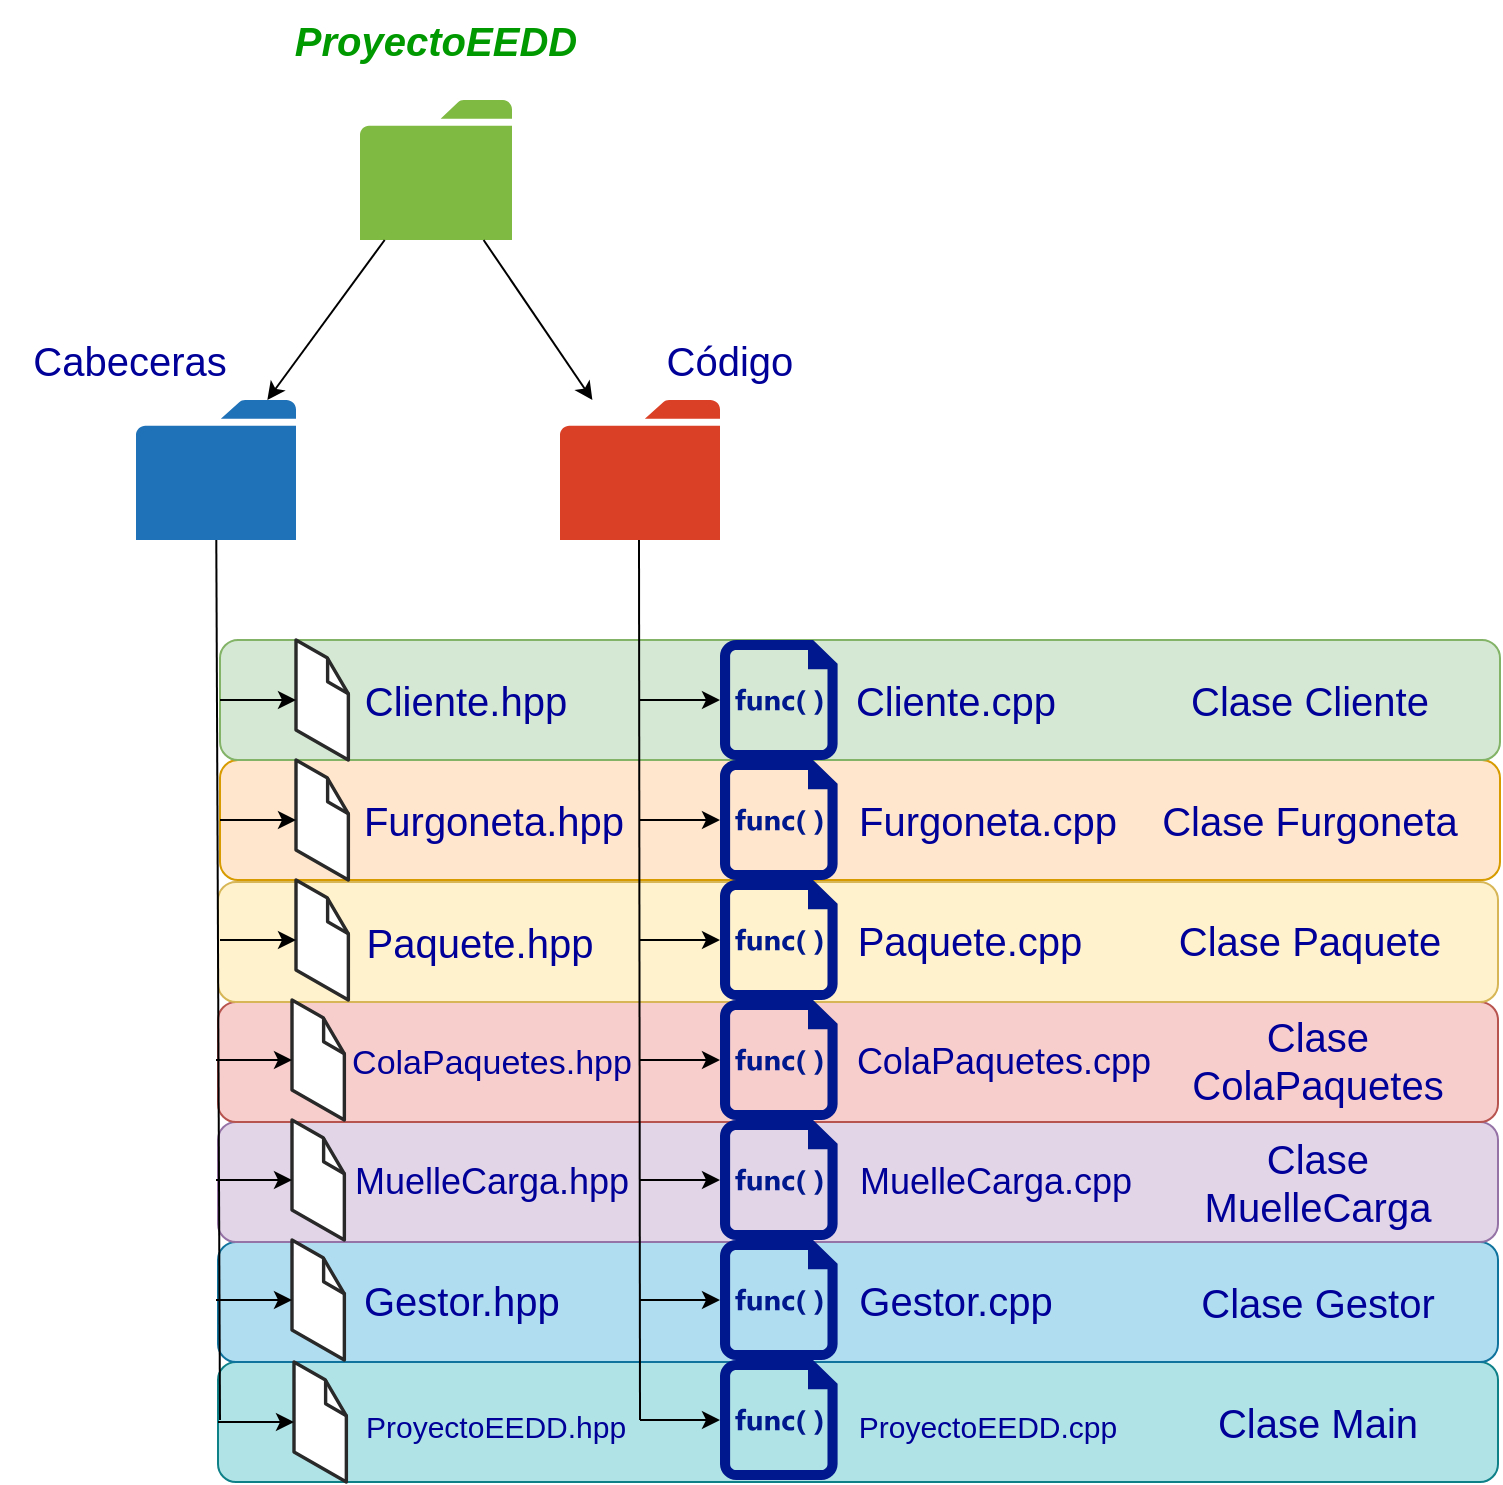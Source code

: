 <mxfile version="20.5.1" type="device"><diagram id="4078iwhWGoRj34AY_e26" name="Página-1"><mxGraphModel dx="1422" dy="762" grid="1" gridSize="10" guides="1" tooltips="1" connect="1" arrows="1" fold="1" page="1" pageScale="1" pageWidth="827" pageHeight="1169" math="0" shadow="0"><root><mxCell id="0"/><mxCell id="1" parent="0"/><mxCell id="88983EZOAUHpk7LaGvqL-78" value="" style="rounded=1;whiteSpace=wrap;html=1;fontSize=20;strokeColor=#0e8088;fillColor=#b0e3e6;" vertex="1" parent="1"><mxGeometry x="119" y="721" width="640" height="60" as="geometry"/></mxCell><mxCell id="88983EZOAUHpk7LaGvqL-66" value="" style="rounded=1;whiteSpace=wrap;html=1;fontSize=20;strokeColor=#10739e;fillColor=#b1ddf0;" vertex="1" parent="1"><mxGeometry x="119" y="661" width="640" height="60" as="geometry"/></mxCell><mxCell id="88983EZOAUHpk7LaGvqL-65" value="" style="rounded=1;whiteSpace=wrap;html=1;fontSize=20;strokeColor=#9673a6;fillColor=#e1d5e7;" vertex="1" parent="1"><mxGeometry x="119" y="601" width="640" height="60" as="geometry"/></mxCell><mxCell id="88983EZOAUHpk7LaGvqL-64" value="" style="rounded=1;whiteSpace=wrap;html=1;fontSize=20;strokeColor=#b85450;fillColor=#f8cecc;" vertex="1" parent="1"><mxGeometry x="119" y="541" width="640" height="60" as="geometry"/></mxCell><mxCell id="88983EZOAUHpk7LaGvqL-63" value="" style="rounded=1;whiteSpace=wrap;html=1;fontSize=20;strokeColor=#d6b656;fillColor=#fff2cc;" vertex="1" parent="1"><mxGeometry x="119" y="481" width="640" height="60" as="geometry"/></mxCell><mxCell id="88983EZOAUHpk7LaGvqL-62" value="" style="rounded=1;whiteSpace=wrap;html=1;fontSize=20;strokeColor=#d79b00;fillColor=#ffe6cc;" vertex="1" parent="1"><mxGeometry x="120" y="420" width="640" height="60" as="geometry"/></mxCell><mxCell id="88983EZOAUHpk7LaGvqL-35" value="" style="rounded=1;whiteSpace=wrap;html=1;fontSize=20;strokeColor=#82b366;fillColor=#d5e8d4;" vertex="1" parent="1"><mxGeometry x="120" y="360" width="640" height="60" as="geometry"/></mxCell><mxCell id="88983EZOAUHpk7LaGvqL-1" value="" style="sketch=0;aspect=fixed;pointerEvents=1;shadow=0;dashed=0;html=1;strokeColor=none;labelPosition=center;verticalLabelPosition=bottom;verticalAlign=top;align=center;fillColor=#00188D;shape=mxgraph.mscae.enterprise.code_file" vertex="1" parent="1"><mxGeometry x="370" y="360" width="58.8" height="60" as="geometry"/></mxCell><mxCell id="88983EZOAUHpk7LaGvqL-2" value="" style="verticalLabelPosition=bottom;html=1;verticalAlign=top;strokeWidth=1;align=center;outlineConnect=0;dashed=0;outlineConnect=0;shape=mxgraph.aws3d.file;aspect=fixed;strokeColor=#292929;" vertex="1" parent="1"><mxGeometry x="158" y="360" width="26.18" height="60" as="geometry"/></mxCell><mxCell id="88983EZOAUHpk7LaGvqL-4" value="" style="sketch=0;pointerEvents=1;shadow=0;dashed=0;html=1;strokeColor=none;labelPosition=center;verticalLabelPosition=bottom;verticalAlign=top;outlineConnect=0;align=center;shape=mxgraph.office.concepts.folder;fillColor=#7FBA42;" vertex="1" parent="1"><mxGeometry x="190" y="90" width="76" height="70" as="geometry"/></mxCell><mxCell id="88983EZOAUHpk7LaGvqL-5" value="" style="sketch=0;pointerEvents=1;shadow=0;dashed=0;html=1;strokeColor=none;labelPosition=center;verticalLabelPosition=bottom;verticalAlign=top;outlineConnect=0;align=center;shape=mxgraph.office.concepts.folder;fillColor=#2072B8;" vertex="1" parent="1"><mxGeometry x="78" y="240" width="80" height="70" as="geometry"/></mxCell><mxCell id="88983EZOAUHpk7LaGvqL-6" value="" style="sketch=0;pointerEvents=1;shadow=0;dashed=0;html=1;strokeColor=none;labelPosition=center;verticalLabelPosition=bottom;verticalAlign=top;outlineConnect=0;align=center;shape=mxgraph.office.concepts.folder;fillColor=#DA4026;" vertex="1" parent="1"><mxGeometry x="290" y="240" width="80" height="70" as="geometry"/></mxCell><mxCell id="88983EZOAUHpk7LaGvqL-7" value="&lt;font color=&quot;#009900&quot; style=&quot;font-size: 20px;&quot;&gt;&lt;b style=&quot;&quot;&gt;&lt;i style=&quot;&quot;&gt;ProyectoEEDD&lt;/i&gt;&lt;/b&gt;&lt;/font&gt;" style="text;html=1;strokeColor=none;fillColor=none;align=center;verticalAlign=middle;whiteSpace=wrap;rounded=0;" vertex="1" parent="1"><mxGeometry x="158" y="40" width="140" height="40" as="geometry"/></mxCell><mxCell id="88983EZOAUHpk7LaGvqL-8" value="" style="endArrow=classic;html=1;rounded=0;fontSize=20;fontColor=#009900;" edge="1" parent="1" source="88983EZOAUHpk7LaGvqL-4" target="88983EZOAUHpk7LaGvqL-6"><mxGeometry width="50" height="50" relative="1" as="geometry"><mxPoint x="390" y="410" as="sourcePoint"/><mxPoint x="440" y="360" as="targetPoint"/></mxGeometry></mxCell><mxCell id="88983EZOAUHpk7LaGvqL-9" value="" style="endArrow=classic;html=1;rounded=0;fontSize=20;fontColor=#009900;" edge="1" parent="1" source="88983EZOAUHpk7LaGvqL-4" target="88983EZOAUHpk7LaGvqL-5"><mxGeometry width="50" height="50" relative="1" as="geometry"><mxPoint x="168.2" y="190" as="sourcePoint"/><mxPoint x="222.6" y="270" as="targetPoint"/></mxGeometry></mxCell><mxCell id="88983EZOAUHpk7LaGvqL-10" value="&lt;font color=&quot;#000099&quot;&gt;Cabeceras&lt;/font&gt;" style="text;html=1;strokeColor=none;fillColor=none;align=center;verticalAlign=middle;whiteSpace=wrap;rounded=0;fontSize=20;fontColor=#009900;" vertex="1" parent="1"><mxGeometry x="10" y="200" width="130" height="40" as="geometry"/></mxCell><mxCell id="88983EZOAUHpk7LaGvqL-11" value="&lt;font color=&quot;#000099&quot;&gt;Código&lt;br&gt;&lt;/font&gt;" style="text;html=1;strokeColor=none;fillColor=none;align=center;verticalAlign=middle;whiteSpace=wrap;rounded=0;fontSize=20;fontColor=#009900;" vertex="1" parent="1"><mxGeometry x="310" y="200" width="130" height="40" as="geometry"/></mxCell><mxCell id="88983EZOAUHpk7LaGvqL-12" value="" style="endArrow=none;html=1;rounded=0;fontSize=20;fontColor=#000099;" edge="1" parent="1" target="88983EZOAUHpk7LaGvqL-5"><mxGeometry width="50" height="50" relative="1" as="geometry"><mxPoint x="120" y="750" as="sourcePoint"/><mxPoint x="90" y="320" as="targetPoint"/></mxGeometry></mxCell><mxCell id="88983EZOAUHpk7LaGvqL-13" value="" style="endArrow=none;html=1;rounded=0;fontSize=20;fontColor=#000099;" edge="1" parent="1"><mxGeometry width="50" height="50" relative="1" as="geometry"><mxPoint x="330" y="750" as="sourcePoint"/><mxPoint x="329.5" y="310" as="targetPoint"/></mxGeometry></mxCell><mxCell id="88983EZOAUHpk7LaGvqL-14" value="" style="endArrow=classic;html=1;rounded=0;fontSize=20;fontColor=#000099;" edge="1" parent="1" target="88983EZOAUHpk7LaGvqL-2"><mxGeometry width="50" height="50" relative="1" as="geometry"><mxPoint x="120" y="390" as="sourcePoint"/><mxPoint x="180" y="440" as="targetPoint"/></mxGeometry></mxCell><mxCell id="88983EZOAUHpk7LaGvqL-16" value="" style="endArrow=classic;html=1;rounded=0;fontSize=20;fontColor=#000099;entryX=0;entryY=0.5;entryDx=0;entryDy=0;entryPerimeter=0;" edge="1" parent="1" target="88983EZOAUHpk7LaGvqL-1"><mxGeometry width="50" height="50" relative="1" as="geometry"><mxPoint x="330" y="390" as="sourcePoint"/><mxPoint x="440" y="360" as="targetPoint"/></mxGeometry></mxCell><mxCell id="88983EZOAUHpk7LaGvqL-17" value="Clase Cliente" style="text;html=1;strokeColor=none;fillColor=none;align=center;verticalAlign=middle;whiteSpace=wrap;rounded=0;fontSize=20;fontColor=#000099;" vertex="1" parent="1"><mxGeometry x="580" y="365" width="170" height="50" as="geometry"/></mxCell><mxCell id="88983EZOAUHpk7LaGvqL-18" value="Cliente.hpp" style="text;html=1;strokeColor=none;fillColor=none;align=center;verticalAlign=middle;whiteSpace=wrap;rounded=0;fontSize=20;fontColor=#000099;" vertex="1" parent="1"><mxGeometry x="158" y="365" width="170" height="50" as="geometry"/></mxCell><mxCell id="88983EZOAUHpk7LaGvqL-19" value="Cliente.cpp" style="text;html=1;strokeColor=none;fillColor=none;align=center;verticalAlign=middle;whiteSpace=wrap;rounded=0;fontSize=20;fontColor=#000099;" vertex="1" parent="1"><mxGeometry x="403" y="365" width="170" height="50" as="geometry"/></mxCell><mxCell id="88983EZOAUHpk7LaGvqL-20" value="" style="sketch=0;aspect=fixed;pointerEvents=1;shadow=0;dashed=0;html=1;strokeColor=none;labelPosition=center;verticalLabelPosition=bottom;verticalAlign=top;align=center;fillColor=#00188D;shape=mxgraph.mscae.enterprise.code_file" vertex="1" parent="1"><mxGeometry x="370" y="420" width="58.8" height="60" as="geometry"/></mxCell><mxCell id="88983EZOAUHpk7LaGvqL-21" value="" style="endArrow=classic;html=1;rounded=0;fontSize=20;fontColor=#000099;entryX=0;entryY=0.5;entryDx=0;entryDy=0;entryPerimeter=0;" edge="1" parent="1" target="88983EZOAUHpk7LaGvqL-20"><mxGeometry width="50" height="50" relative="1" as="geometry"><mxPoint x="330" y="450" as="sourcePoint"/><mxPoint x="440" y="420" as="targetPoint"/></mxGeometry></mxCell><mxCell id="88983EZOAUHpk7LaGvqL-22" value="Furgoneta.cpp" style="text;html=1;strokeColor=none;fillColor=none;align=center;verticalAlign=middle;whiteSpace=wrap;rounded=0;fontSize=20;fontColor=#000099;" vertex="1" parent="1"><mxGeometry x="418.8" y="425" width="170" height="50" as="geometry"/></mxCell><mxCell id="88983EZOAUHpk7LaGvqL-23" value="" style="sketch=0;aspect=fixed;pointerEvents=1;shadow=0;dashed=0;html=1;strokeColor=none;labelPosition=center;verticalLabelPosition=bottom;verticalAlign=top;align=center;fillColor=#00188D;shape=mxgraph.mscae.enterprise.code_file" vertex="1" parent="1"><mxGeometry x="370" y="480" width="58.8" height="60" as="geometry"/></mxCell><mxCell id="88983EZOAUHpk7LaGvqL-24" value="" style="endArrow=classic;html=1;rounded=0;fontSize=20;fontColor=#000099;entryX=0;entryY=0.5;entryDx=0;entryDy=0;entryPerimeter=0;" edge="1" parent="1" target="88983EZOAUHpk7LaGvqL-23"><mxGeometry width="50" height="50" relative="1" as="geometry"><mxPoint x="330" y="510" as="sourcePoint"/><mxPoint x="440" y="480" as="targetPoint"/></mxGeometry></mxCell><mxCell id="88983EZOAUHpk7LaGvqL-25" value="Paquete.cpp" style="text;html=1;strokeColor=none;fillColor=none;align=center;verticalAlign=middle;whiteSpace=wrap;rounded=0;fontSize=20;fontColor=#000099;" vertex="1" parent="1"><mxGeometry x="410" y="485" width="170" height="50" as="geometry"/></mxCell><mxCell id="88983EZOAUHpk7LaGvqL-26" value="" style="verticalLabelPosition=bottom;html=1;verticalAlign=top;strokeWidth=1;align=center;outlineConnect=0;dashed=0;outlineConnect=0;shape=mxgraph.aws3d.file;aspect=fixed;strokeColor=#292929;" vertex="1" parent="1"><mxGeometry x="158" y="420" width="26.18" height="60" as="geometry"/></mxCell><mxCell id="88983EZOAUHpk7LaGvqL-27" value="" style="endArrow=classic;html=1;rounded=0;fontSize=20;fontColor=#000099;" edge="1" parent="1" target="88983EZOAUHpk7LaGvqL-26"><mxGeometry width="50" height="50" relative="1" as="geometry"><mxPoint x="120" y="450" as="sourcePoint"/><mxPoint x="180" y="500" as="targetPoint"/></mxGeometry></mxCell><mxCell id="88983EZOAUHpk7LaGvqL-28" value="Furgoneta.hpp" style="text;html=1;strokeColor=none;fillColor=none;align=center;verticalAlign=middle;whiteSpace=wrap;rounded=0;fontSize=20;fontColor=#000099;" vertex="1" parent="1"><mxGeometry x="172" y="425" width="170" height="50" as="geometry"/></mxCell><mxCell id="88983EZOAUHpk7LaGvqL-29" value="" style="verticalLabelPosition=bottom;html=1;verticalAlign=top;strokeWidth=1;align=center;outlineConnect=0;dashed=0;outlineConnect=0;shape=mxgraph.aws3d.file;aspect=fixed;strokeColor=#292929;" vertex="1" parent="1"><mxGeometry x="158" y="480" width="26.18" height="60" as="geometry"/></mxCell><mxCell id="88983EZOAUHpk7LaGvqL-30" value="" style="endArrow=classic;html=1;rounded=0;fontSize=20;fontColor=#000099;" edge="1" parent="1" target="88983EZOAUHpk7LaGvqL-29"><mxGeometry width="50" height="50" relative="1" as="geometry"><mxPoint x="120" y="510" as="sourcePoint"/><mxPoint x="180" y="560" as="targetPoint"/></mxGeometry></mxCell><mxCell id="88983EZOAUHpk7LaGvqL-31" value="Paquete.hpp" style="text;html=1;strokeColor=none;fillColor=none;align=center;verticalAlign=middle;whiteSpace=wrap;rounded=0;fontSize=20;fontColor=#000099;" vertex="1" parent="1"><mxGeometry x="165" y="486" width="170" height="50" as="geometry"/></mxCell><mxCell id="88983EZOAUHpk7LaGvqL-32" value="Clase Furgoneta" style="text;html=1;strokeColor=none;fillColor=none;align=center;verticalAlign=middle;whiteSpace=wrap;rounded=0;fontSize=20;fontColor=#000099;" vertex="1" parent="1"><mxGeometry x="580" y="425" width="170" height="50" as="geometry"/></mxCell><mxCell id="88983EZOAUHpk7LaGvqL-33" value="Clase Paquete" style="text;html=1;strokeColor=none;fillColor=none;align=center;verticalAlign=middle;whiteSpace=wrap;rounded=0;fontSize=20;fontColor=#000099;" vertex="1" parent="1"><mxGeometry x="580" y="485" width="170" height="50" as="geometry"/></mxCell><mxCell id="88983EZOAUHpk7LaGvqL-34" value="Clase ColaPaquetes" style="text;html=1;strokeColor=none;fillColor=none;align=center;verticalAlign=middle;whiteSpace=wrap;rounded=0;fontSize=20;fontColor=#000099;" vertex="1" parent="1"><mxGeometry x="584" y="545" width="170" height="50" as="geometry"/></mxCell><mxCell id="88983EZOAUHpk7LaGvqL-38" value="" style="verticalLabelPosition=bottom;html=1;verticalAlign=top;strokeWidth=1;align=center;outlineConnect=0;dashed=0;outlineConnect=0;shape=mxgraph.aws3d.file;aspect=fixed;strokeColor=#292929;" vertex="1" parent="1"><mxGeometry x="156" y="540" width="26.18" height="60" as="geometry"/></mxCell><mxCell id="88983EZOAUHpk7LaGvqL-39" value="" style="endArrow=classic;html=1;rounded=0;fontSize=20;fontColor=#000099;" edge="1" parent="1" target="88983EZOAUHpk7LaGvqL-38"><mxGeometry width="50" height="50" relative="1" as="geometry"><mxPoint x="118" y="570" as="sourcePoint"/><mxPoint x="178" y="620" as="targetPoint"/></mxGeometry></mxCell><mxCell id="88983EZOAUHpk7LaGvqL-40" value="&lt;font style=&quot;font-size: 17px;&quot;&gt;ColaPaquetes.hpp&lt;/font&gt;" style="text;html=1;strokeColor=none;fillColor=none;align=center;verticalAlign=middle;whiteSpace=wrap;rounded=0;fontSize=20;fontColor=#000099;" vertex="1" parent="1"><mxGeometry x="171" y="545" width="170" height="50" as="geometry"/></mxCell><mxCell id="88983EZOAUHpk7LaGvqL-41" value="" style="verticalLabelPosition=bottom;html=1;verticalAlign=top;strokeWidth=1;align=center;outlineConnect=0;dashed=0;outlineConnect=0;shape=mxgraph.aws3d.file;aspect=fixed;strokeColor=#292929;" vertex="1" parent="1"><mxGeometry x="156" y="600" width="26.18" height="60" as="geometry"/></mxCell><mxCell id="88983EZOAUHpk7LaGvqL-42" value="" style="endArrow=classic;html=1;rounded=0;fontSize=20;fontColor=#000099;" edge="1" parent="1" target="88983EZOAUHpk7LaGvqL-41"><mxGeometry width="50" height="50" relative="1" as="geometry"><mxPoint x="118" y="630" as="sourcePoint"/><mxPoint x="178" y="680" as="targetPoint"/></mxGeometry></mxCell><mxCell id="88983EZOAUHpk7LaGvqL-43" value="&lt;font style=&quot;font-size: 18px;&quot;&gt;MuelleCarga.hpp&lt;/font&gt;" style="text;html=1;strokeColor=none;fillColor=none;align=center;verticalAlign=middle;whiteSpace=wrap;rounded=0;fontSize=20;fontColor=#000099;" vertex="1" parent="1"><mxGeometry x="171" y="605" width="170" height="50" as="geometry"/></mxCell><mxCell id="88983EZOAUHpk7LaGvqL-44" value="" style="verticalLabelPosition=bottom;html=1;verticalAlign=top;strokeWidth=1;align=center;outlineConnect=0;dashed=0;outlineConnect=0;shape=mxgraph.aws3d.file;aspect=fixed;strokeColor=#292929;" vertex="1" parent="1"><mxGeometry x="156" y="660" width="26.18" height="60" as="geometry"/></mxCell><mxCell id="88983EZOAUHpk7LaGvqL-45" value="" style="endArrow=classic;html=1;rounded=0;fontSize=20;fontColor=#000099;" edge="1" parent="1" target="88983EZOAUHpk7LaGvqL-44"><mxGeometry width="50" height="50" relative="1" as="geometry"><mxPoint x="118" y="690" as="sourcePoint"/><mxPoint x="178" y="740" as="targetPoint"/></mxGeometry></mxCell><mxCell id="88983EZOAUHpk7LaGvqL-46" value="Gestor.hpp" style="text;html=1;strokeColor=none;fillColor=none;align=left;verticalAlign=middle;whiteSpace=wrap;rounded=0;fontSize=20;fontColor=#000099;" vertex="1" parent="1"><mxGeometry x="190" y="665" width="137" height="50" as="geometry"/></mxCell><mxCell id="88983EZOAUHpk7LaGvqL-49" value="" style="sketch=0;aspect=fixed;pointerEvents=1;shadow=0;dashed=0;html=1;strokeColor=none;labelPosition=center;verticalLabelPosition=bottom;verticalAlign=top;align=center;fillColor=#00188D;shape=mxgraph.mscae.enterprise.code_file" vertex="1" parent="1"><mxGeometry x="370" y="540" width="58.8" height="60" as="geometry"/></mxCell><mxCell id="88983EZOAUHpk7LaGvqL-50" value="" style="endArrow=classic;html=1;rounded=0;fontSize=20;fontColor=#000099;entryX=0;entryY=0.5;entryDx=0;entryDy=0;entryPerimeter=0;" edge="1" parent="1" target="88983EZOAUHpk7LaGvqL-49"><mxGeometry width="50" height="50" relative="1" as="geometry"><mxPoint x="330" y="570" as="sourcePoint"/><mxPoint x="440" y="540" as="targetPoint"/></mxGeometry></mxCell><mxCell id="88983EZOAUHpk7LaGvqL-51" value="&lt;font style=&quot;font-size: 18px;&quot;&gt;ColaPaquetes.cpp&lt;/font&gt;" style="text;html=1;strokeColor=none;fillColor=none;align=center;verticalAlign=middle;whiteSpace=wrap;rounded=0;fontSize=20;fontColor=#000099;" vertex="1" parent="1"><mxGeometry x="426.8" y="545" width="170" height="50" as="geometry"/></mxCell><mxCell id="88983EZOAUHpk7LaGvqL-52" value="" style="sketch=0;aspect=fixed;pointerEvents=1;shadow=0;dashed=0;html=1;strokeColor=none;labelPosition=center;verticalLabelPosition=bottom;verticalAlign=top;align=center;fillColor=#00188D;shape=mxgraph.mscae.enterprise.code_file" vertex="1" parent="1"><mxGeometry x="370" y="600" width="58.8" height="60" as="geometry"/></mxCell><mxCell id="88983EZOAUHpk7LaGvqL-53" value="" style="endArrow=classic;html=1;rounded=0;fontSize=20;fontColor=#000099;entryX=0;entryY=0.5;entryDx=0;entryDy=0;entryPerimeter=0;" edge="1" parent="1" target="88983EZOAUHpk7LaGvqL-52"><mxGeometry width="50" height="50" relative="1" as="geometry"><mxPoint x="330" y="630" as="sourcePoint"/><mxPoint x="440" y="600" as="targetPoint"/></mxGeometry></mxCell><mxCell id="88983EZOAUHpk7LaGvqL-54" value="&lt;font style=&quot;font-size: 18px;&quot;&gt;MuelleCarga.cpp&lt;/font&gt;" style="text;html=1;strokeColor=none;fillColor=none;align=center;verticalAlign=middle;whiteSpace=wrap;rounded=0;fontSize=20;fontColor=#000099;" vertex="1" parent="1"><mxGeometry x="422.8" y="605" width="170" height="50" as="geometry"/></mxCell><mxCell id="88983EZOAUHpk7LaGvqL-55" value="" style="sketch=0;aspect=fixed;pointerEvents=1;shadow=0;dashed=0;html=1;strokeColor=none;labelPosition=center;verticalLabelPosition=bottom;verticalAlign=top;align=center;fillColor=#00188D;shape=mxgraph.mscae.enterprise.code_file" vertex="1" parent="1"><mxGeometry x="370" y="660" width="58.8" height="60" as="geometry"/></mxCell><mxCell id="88983EZOAUHpk7LaGvqL-56" value="" style="endArrow=classic;html=1;rounded=0;fontSize=20;fontColor=#000099;entryX=0;entryY=0.5;entryDx=0;entryDy=0;entryPerimeter=0;" edge="1" parent="1" target="88983EZOAUHpk7LaGvqL-55"><mxGeometry width="50" height="50" relative="1" as="geometry"><mxPoint x="330" y="690" as="sourcePoint"/><mxPoint x="440" y="660" as="targetPoint"/></mxGeometry></mxCell><mxCell id="88983EZOAUHpk7LaGvqL-57" value="Gestor.cpp" style="text;html=1;strokeColor=none;fillColor=none;align=center;verticalAlign=middle;whiteSpace=wrap;rounded=0;fontSize=20;fontColor=#000099;" vertex="1" parent="1"><mxGeometry x="403" y="665" width="170" height="50" as="geometry"/></mxCell><mxCell id="88983EZOAUHpk7LaGvqL-67" value="Clase MuelleCarga" style="text;html=1;strokeColor=none;fillColor=none;align=center;verticalAlign=middle;whiteSpace=wrap;rounded=0;fontSize=20;fontColor=#000099;" vertex="1" parent="1"><mxGeometry x="584" y="606" width="170" height="50" as="geometry"/></mxCell><mxCell id="88983EZOAUHpk7LaGvqL-68" value="Clase Gestor" style="text;html=1;strokeColor=none;fillColor=none;align=center;verticalAlign=middle;whiteSpace=wrap;rounded=0;fontSize=20;fontColor=#000099;" vertex="1" parent="1"><mxGeometry x="584" y="666" width="170" height="50" as="geometry"/></mxCell><mxCell id="88983EZOAUHpk7LaGvqL-71" value="" style="verticalLabelPosition=bottom;html=1;verticalAlign=top;strokeWidth=1;align=center;outlineConnect=0;dashed=0;outlineConnect=0;shape=mxgraph.aws3d.file;aspect=fixed;strokeColor=#292929;" vertex="1" parent="1"><mxGeometry x="157" y="721" width="26.18" height="60" as="geometry"/></mxCell><mxCell id="88983EZOAUHpk7LaGvqL-72" value="" style="endArrow=classic;html=1;rounded=0;fontSize=20;fontColor=#000099;" edge="1" parent="1" target="88983EZOAUHpk7LaGvqL-71"><mxGeometry width="50" height="50" relative="1" as="geometry"><mxPoint x="119" y="751" as="sourcePoint"/><mxPoint x="179" y="801" as="targetPoint"/></mxGeometry></mxCell><mxCell id="88983EZOAUHpk7LaGvqL-73" value="&lt;font style=&quot;font-size: 15px;&quot;&gt;ProyectoEEDD.hpp&lt;/font&gt;" style="text;html=1;strokeColor=none;fillColor=none;align=left;verticalAlign=middle;whiteSpace=wrap;rounded=0;fontSize=20;fontColor=#000099;" vertex="1" parent="1"><mxGeometry x="191" y="726" width="137" height="50" as="geometry"/></mxCell><mxCell id="88983EZOAUHpk7LaGvqL-74" value="" style="sketch=0;aspect=fixed;pointerEvents=1;shadow=0;dashed=0;html=1;strokeColor=none;labelPosition=center;verticalLabelPosition=bottom;verticalAlign=top;align=center;fillColor=#00188D;shape=mxgraph.mscae.enterprise.code_file" vertex="1" parent="1"><mxGeometry x="370" y="720" width="58.8" height="60" as="geometry"/></mxCell><mxCell id="88983EZOAUHpk7LaGvqL-75" value="" style="endArrow=classic;html=1;rounded=0;fontSize=20;fontColor=#000099;entryX=0;entryY=0.5;entryDx=0;entryDy=0;entryPerimeter=0;" edge="1" parent="1" target="88983EZOAUHpk7LaGvqL-74"><mxGeometry width="50" height="50" relative="1" as="geometry"><mxPoint x="330" y="750" as="sourcePoint"/><mxPoint x="440" y="720" as="targetPoint"/></mxGeometry></mxCell><mxCell id="88983EZOAUHpk7LaGvqL-76" value="&lt;font style=&quot;font-size: 15px;&quot;&gt;ProyectoEEDD.cpp&lt;/font&gt;" style="text;html=1;strokeColor=none;fillColor=none;align=center;verticalAlign=middle;whiteSpace=wrap;rounded=0;fontSize=20;fontColor=#000099;" vertex="1" parent="1"><mxGeometry x="418.8" y="726" width="170" height="50" as="geometry"/></mxCell><mxCell id="88983EZOAUHpk7LaGvqL-77" value="Clase Main" style="text;html=1;strokeColor=none;fillColor=none;align=center;verticalAlign=middle;whiteSpace=wrap;rounded=0;fontSize=20;fontColor=#000099;" vertex="1" parent="1"><mxGeometry x="584" y="726" width="170" height="50" as="geometry"/></mxCell></root></mxGraphModel></diagram></mxfile>
